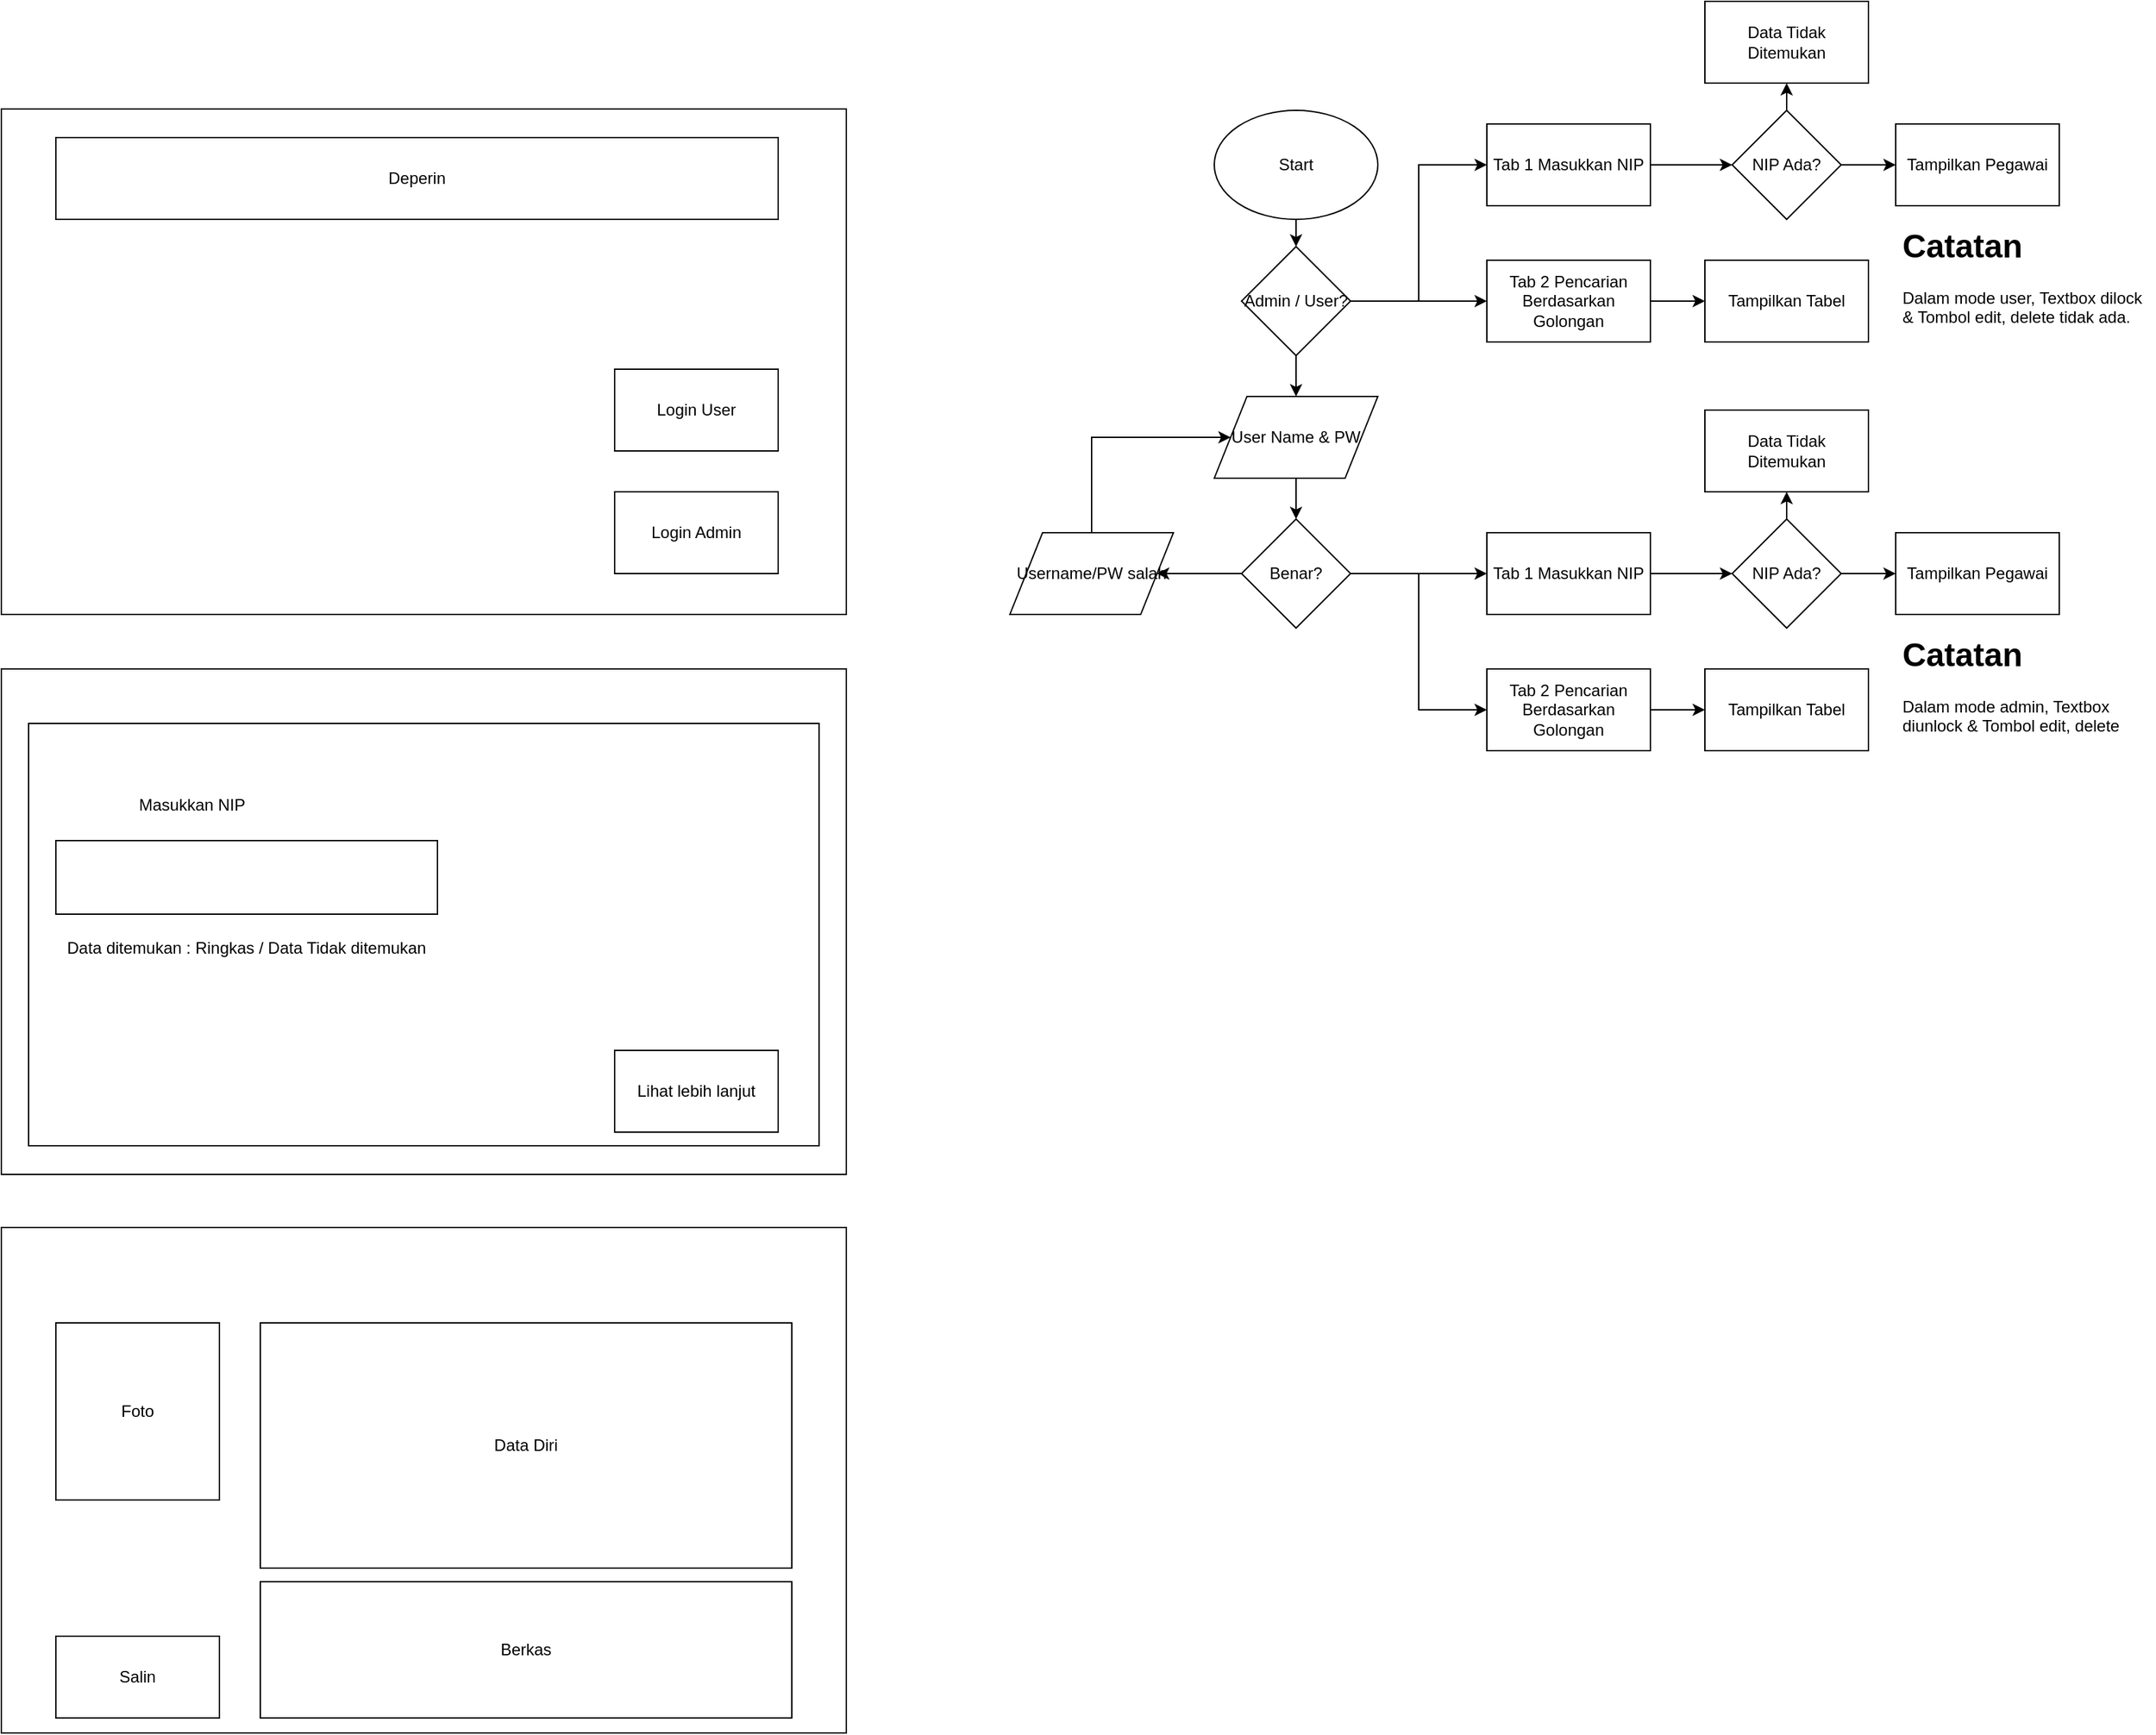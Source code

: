 <mxfile version="12.2.6" type="github" pages="1">
  <diagram id="IxQfPc7F_UO6F6g6hVzl" name="Page-1">
    <mxGraphModel dx="2165" dy="1863" grid="1" gridSize="10" guides="1" tooltips="1" connect="1" arrows="1" fold="1" page="1" pageScale="1" pageWidth="850" pageHeight="1100" math="0" shadow="0">
      <root>
        <mxCell id="0"/>
        <mxCell id="1" parent="0"/>
        <mxCell id="W3dB_EEzSe2LfcszyW_G-15" style="edgeStyle=orthogonalEdgeStyle;rounded=0;orthogonalLoop=1;jettySize=auto;html=1;exitX=0.5;exitY=1;exitDx=0;exitDy=0;entryX=0.5;entryY=0;entryDx=0;entryDy=0;" parent="1" source="W3dB_EEzSe2LfcszyW_G-1" target="W3dB_EEzSe2LfcszyW_G-2" edge="1">
          <mxGeometry relative="1" as="geometry"/>
        </mxCell>
        <mxCell id="W3dB_EEzSe2LfcszyW_G-1" value="Start" style="ellipse;whiteSpace=wrap;html=1;" parent="1" vertex="1">
          <mxGeometry x="40" width="120" height="80" as="geometry"/>
        </mxCell>
        <mxCell id="W3dB_EEzSe2LfcszyW_G-11" style="edgeStyle=orthogonalEdgeStyle;rounded=0;orthogonalLoop=1;jettySize=auto;html=1;exitX=1;exitY=0.5;exitDx=0;exitDy=0;entryX=0;entryY=0.5;entryDx=0;entryDy=0;" parent="1" source="W3dB_EEzSe2LfcszyW_G-2" target="W3dB_EEzSe2LfcszyW_G-3" edge="1">
          <mxGeometry relative="1" as="geometry"/>
        </mxCell>
        <mxCell id="W3dB_EEzSe2LfcszyW_G-12" style="edgeStyle=orthogonalEdgeStyle;rounded=0;orthogonalLoop=1;jettySize=auto;html=1;exitX=1;exitY=0.5;exitDx=0;exitDy=0;" parent="1" source="W3dB_EEzSe2LfcszyW_G-2" target="W3dB_EEzSe2LfcszyW_G-4" edge="1">
          <mxGeometry relative="1" as="geometry"/>
        </mxCell>
        <mxCell id="W3dB_EEzSe2LfcszyW_G-17" style="edgeStyle=orthogonalEdgeStyle;rounded=0;orthogonalLoop=1;jettySize=auto;html=1;exitX=0.5;exitY=1;exitDx=0;exitDy=0;entryX=0.5;entryY=0;entryDx=0;entryDy=0;" parent="1" source="W3dB_EEzSe2LfcszyW_G-2" target="W3dB_EEzSe2LfcszyW_G-16" edge="1">
          <mxGeometry relative="1" as="geometry"/>
        </mxCell>
        <mxCell id="W3dB_EEzSe2LfcszyW_G-2" value="Admin / User?" style="rhombus;whiteSpace=wrap;html=1;" parent="1" vertex="1">
          <mxGeometry x="60" y="100" width="80" height="80" as="geometry"/>
        </mxCell>
        <mxCell id="W3dB_EEzSe2LfcszyW_G-6" style="edgeStyle=orthogonalEdgeStyle;rounded=0;orthogonalLoop=1;jettySize=auto;html=1;exitX=1;exitY=0.5;exitDx=0;exitDy=0;entryX=0;entryY=0.5;entryDx=0;entryDy=0;" parent="1" source="W3dB_EEzSe2LfcszyW_G-3" target="W3dB_EEzSe2LfcszyW_G-5" edge="1">
          <mxGeometry relative="1" as="geometry"/>
        </mxCell>
        <mxCell id="W3dB_EEzSe2LfcszyW_G-3" value="Tab 1 Masukkan NIP" style="rounded=0;whiteSpace=wrap;html=1;" parent="1" vertex="1">
          <mxGeometry x="240" y="10" width="120" height="60" as="geometry"/>
        </mxCell>
        <mxCell id="W3dB_EEzSe2LfcszyW_G-13" style="edgeStyle=orthogonalEdgeStyle;rounded=0;orthogonalLoop=1;jettySize=auto;html=1;exitX=1;exitY=0.5;exitDx=0;exitDy=0;" parent="1" source="W3dB_EEzSe2LfcszyW_G-4" target="W3dB_EEzSe2LfcszyW_G-10" edge="1">
          <mxGeometry relative="1" as="geometry"/>
        </mxCell>
        <mxCell id="W3dB_EEzSe2LfcszyW_G-4" value="Tab 2 Pencarian Berdasarkan Golongan" style="rounded=0;whiteSpace=wrap;html=1;" parent="1" vertex="1">
          <mxGeometry x="240" y="110" width="120" height="60" as="geometry"/>
        </mxCell>
        <mxCell id="W3dB_EEzSe2LfcszyW_G-8" style="edgeStyle=orthogonalEdgeStyle;rounded=0;orthogonalLoop=1;jettySize=auto;html=1;exitX=0.5;exitY=0;exitDx=0;exitDy=0;entryX=0.5;entryY=1;entryDx=0;entryDy=0;" parent="1" source="W3dB_EEzSe2LfcszyW_G-5" target="W3dB_EEzSe2LfcszyW_G-7" edge="1">
          <mxGeometry relative="1" as="geometry"/>
        </mxCell>
        <mxCell id="W3dB_EEzSe2LfcszyW_G-14" style="edgeStyle=orthogonalEdgeStyle;rounded=0;orthogonalLoop=1;jettySize=auto;html=1;exitX=1;exitY=0.5;exitDx=0;exitDy=0;" parent="1" source="W3dB_EEzSe2LfcszyW_G-5" target="W3dB_EEzSe2LfcszyW_G-9" edge="1">
          <mxGeometry relative="1" as="geometry"/>
        </mxCell>
        <mxCell id="W3dB_EEzSe2LfcszyW_G-5" value="NIP Ada?" style="rhombus;whiteSpace=wrap;html=1;" parent="1" vertex="1">
          <mxGeometry x="420" width="80" height="80" as="geometry"/>
        </mxCell>
        <mxCell id="W3dB_EEzSe2LfcszyW_G-7" value="Data Tidak Ditemukan" style="rounded=0;whiteSpace=wrap;html=1;" parent="1" vertex="1">
          <mxGeometry x="400" y="-80" width="120" height="60" as="geometry"/>
        </mxCell>
        <mxCell id="W3dB_EEzSe2LfcszyW_G-9" value="Tampilkan Pegawai" style="rounded=0;whiteSpace=wrap;html=1;" parent="1" vertex="1">
          <mxGeometry x="540" y="10" width="120" height="60" as="geometry"/>
        </mxCell>
        <mxCell id="W3dB_EEzSe2LfcszyW_G-10" value="Tampilkan Tabel" style="rounded=0;whiteSpace=wrap;html=1;" parent="1" vertex="1">
          <mxGeometry x="400" y="110" width="120" height="60" as="geometry"/>
        </mxCell>
        <mxCell id="W3dB_EEzSe2LfcszyW_G-22" style="edgeStyle=orthogonalEdgeStyle;rounded=0;orthogonalLoop=1;jettySize=auto;html=1;exitX=0.5;exitY=1;exitDx=0;exitDy=0;entryX=0.5;entryY=0;entryDx=0;entryDy=0;" parent="1" source="W3dB_EEzSe2LfcszyW_G-16" target="W3dB_EEzSe2LfcszyW_G-18" edge="1">
          <mxGeometry relative="1" as="geometry"/>
        </mxCell>
        <mxCell id="W3dB_EEzSe2LfcszyW_G-16" value="User Name &amp;amp; PW" style="shape=parallelogram;perimeter=parallelogramPerimeter;whiteSpace=wrap;html=1;" parent="1" vertex="1">
          <mxGeometry x="40" y="210" width="120" height="60" as="geometry"/>
        </mxCell>
        <mxCell id="W3dB_EEzSe2LfcszyW_G-20" style="edgeStyle=orthogonalEdgeStyle;rounded=0;orthogonalLoop=1;jettySize=auto;html=1;exitX=0;exitY=0.5;exitDx=0;exitDy=0;" parent="1" source="W3dB_EEzSe2LfcszyW_G-18" target="W3dB_EEzSe2LfcszyW_G-19" edge="1">
          <mxGeometry relative="1" as="geometry"/>
        </mxCell>
        <mxCell id="W3dB_EEzSe2LfcszyW_G-38" style="edgeStyle=orthogonalEdgeStyle;rounded=0;orthogonalLoop=1;jettySize=auto;html=1;exitX=1;exitY=0.5;exitDx=0;exitDy=0;entryX=0;entryY=0.5;entryDx=0;entryDy=0;" parent="1" source="W3dB_EEzSe2LfcszyW_G-18" target="W3dB_EEzSe2LfcszyW_G-26" edge="1">
          <mxGeometry relative="1" as="geometry"/>
        </mxCell>
        <mxCell id="W3dB_EEzSe2LfcszyW_G-39" style="edgeStyle=orthogonalEdgeStyle;rounded=0;orthogonalLoop=1;jettySize=auto;html=1;exitX=1;exitY=0.5;exitDx=0;exitDy=0;entryX=0;entryY=0.5;entryDx=0;entryDy=0;" parent="1" source="W3dB_EEzSe2LfcszyW_G-18" target="W3dB_EEzSe2LfcszyW_G-28" edge="1">
          <mxGeometry relative="1" as="geometry"/>
        </mxCell>
        <mxCell id="W3dB_EEzSe2LfcszyW_G-18" value="Benar?" style="rhombus;whiteSpace=wrap;html=1;" parent="1" vertex="1">
          <mxGeometry x="60" y="300" width="80" height="80" as="geometry"/>
        </mxCell>
        <mxCell id="W3dB_EEzSe2LfcszyW_G-21" style="edgeStyle=orthogonalEdgeStyle;rounded=0;orthogonalLoop=1;jettySize=auto;html=1;exitX=0.5;exitY=0;exitDx=0;exitDy=0;entryX=0;entryY=0.5;entryDx=0;entryDy=0;" parent="1" source="W3dB_EEzSe2LfcszyW_G-19" target="W3dB_EEzSe2LfcszyW_G-16" edge="1">
          <mxGeometry relative="1" as="geometry">
            <Array as="points">
              <mxPoint x="-50" y="240"/>
            </Array>
          </mxGeometry>
        </mxCell>
        <mxCell id="W3dB_EEzSe2LfcszyW_G-19" value="Username/PW salah" style="shape=parallelogram;perimeter=parallelogramPerimeter;whiteSpace=wrap;html=1;" parent="1" vertex="1">
          <mxGeometry x="-110" y="310" width="120" height="60" as="geometry"/>
        </mxCell>
        <mxCell id="W3dB_EEzSe2LfcszyW_G-23" value="&lt;h1&gt;Catatan&lt;/h1&gt;&lt;p&gt;Dalam mode user, Textbox dilock &amp;amp; Tombol edit, delete tidak ada.&lt;/p&gt;" style="text;html=1;strokeColor=none;fillColor=none;spacing=5;spacingTop=-20;whiteSpace=wrap;overflow=hidden;rounded=0;" parent="1" vertex="1">
          <mxGeometry x="540" y="80" width="190" height="80" as="geometry"/>
        </mxCell>
        <mxCell id="W3dB_EEzSe2LfcszyW_G-25" style="edgeStyle=orthogonalEdgeStyle;rounded=0;orthogonalLoop=1;jettySize=auto;html=1;exitX=1;exitY=0.5;exitDx=0;exitDy=0;entryX=0;entryY=0.5;entryDx=0;entryDy=0;" parent="1" source="W3dB_EEzSe2LfcszyW_G-26" target="W3dB_EEzSe2LfcszyW_G-31" edge="1">
          <mxGeometry relative="1" as="geometry"/>
        </mxCell>
        <mxCell id="W3dB_EEzSe2LfcszyW_G-26" value="Tab 1 Masukkan NIP" style="rounded=0;whiteSpace=wrap;html=1;" parent="1" vertex="1">
          <mxGeometry x="240" y="310" width="120" height="60" as="geometry"/>
        </mxCell>
        <mxCell id="W3dB_EEzSe2LfcszyW_G-27" style="edgeStyle=orthogonalEdgeStyle;rounded=0;orthogonalLoop=1;jettySize=auto;html=1;exitX=1;exitY=0.5;exitDx=0;exitDy=0;" parent="1" source="W3dB_EEzSe2LfcszyW_G-28" target="W3dB_EEzSe2LfcszyW_G-34" edge="1">
          <mxGeometry relative="1" as="geometry"/>
        </mxCell>
        <mxCell id="W3dB_EEzSe2LfcszyW_G-28" value="Tab 2 Pencarian Berdasarkan Golongan" style="rounded=0;whiteSpace=wrap;html=1;" parent="1" vertex="1">
          <mxGeometry x="240" y="410" width="120" height="60" as="geometry"/>
        </mxCell>
        <mxCell id="W3dB_EEzSe2LfcszyW_G-29" style="edgeStyle=orthogonalEdgeStyle;rounded=0;orthogonalLoop=1;jettySize=auto;html=1;exitX=0.5;exitY=0;exitDx=0;exitDy=0;entryX=0.5;entryY=1;entryDx=0;entryDy=0;" parent="1" source="W3dB_EEzSe2LfcszyW_G-31" target="W3dB_EEzSe2LfcszyW_G-32" edge="1">
          <mxGeometry relative="1" as="geometry"/>
        </mxCell>
        <mxCell id="W3dB_EEzSe2LfcszyW_G-30" style="edgeStyle=orthogonalEdgeStyle;rounded=0;orthogonalLoop=1;jettySize=auto;html=1;exitX=1;exitY=0.5;exitDx=0;exitDy=0;" parent="1" source="W3dB_EEzSe2LfcszyW_G-31" target="W3dB_EEzSe2LfcszyW_G-33" edge="1">
          <mxGeometry relative="1" as="geometry"/>
        </mxCell>
        <mxCell id="W3dB_EEzSe2LfcszyW_G-31" value="NIP Ada?" style="rhombus;whiteSpace=wrap;html=1;" parent="1" vertex="1">
          <mxGeometry x="420" y="300" width="80" height="80" as="geometry"/>
        </mxCell>
        <mxCell id="W3dB_EEzSe2LfcszyW_G-32" value="Data Tidak Ditemukan" style="rounded=0;whiteSpace=wrap;html=1;" parent="1" vertex="1">
          <mxGeometry x="400" y="220" width="120" height="60" as="geometry"/>
        </mxCell>
        <mxCell id="W3dB_EEzSe2LfcszyW_G-33" value="Tampilkan Pegawai" style="rounded=0;whiteSpace=wrap;html=1;" parent="1" vertex="1">
          <mxGeometry x="540" y="310" width="120" height="60" as="geometry"/>
        </mxCell>
        <mxCell id="W3dB_EEzSe2LfcszyW_G-34" value="Tampilkan Tabel" style="rounded=0;whiteSpace=wrap;html=1;" parent="1" vertex="1">
          <mxGeometry x="400" y="410" width="120" height="60" as="geometry"/>
        </mxCell>
        <mxCell id="W3dB_EEzSe2LfcszyW_G-35" value="&lt;h1&gt;Catatan&lt;/h1&gt;&lt;p&gt;Dalam mode admin, Textbox diunlock &amp;amp; Tombol edit, delete muncul.&lt;/p&gt;" style="text;html=1;strokeColor=none;fillColor=none;spacing=5;spacingTop=-20;whiteSpace=wrap;overflow=hidden;rounded=0;" parent="1" vertex="1">
          <mxGeometry x="540" y="380" width="190" height="80" as="geometry"/>
        </mxCell>
        <mxCell id="XTJIn6ejqTolkgEIAv3m-2" value="" style="rounded=0;whiteSpace=wrap;html=1;" vertex="1" parent="1">
          <mxGeometry x="-850" y="-1" width="620" height="371" as="geometry"/>
        </mxCell>
        <mxCell id="XTJIn6ejqTolkgEIAv3m-4" value="Deperin" style="rounded=0;whiteSpace=wrap;html=1;" vertex="1" parent="1">
          <mxGeometry x="-810" y="20" width="530" height="60" as="geometry"/>
        </mxCell>
        <mxCell id="XTJIn6ejqTolkgEIAv3m-5" value="Login User" style="rounded=0;whiteSpace=wrap;html=1;" vertex="1" parent="1">
          <mxGeometry x="-400" y="190" width="120" height="60" as="geometry"/>
        </mxCell>
        <mxCell id="XTJIn6ejqTolkgEIAv3m-6" value="Login Admin" style="rounded=0;whiteSpace=wrap;html=1;" vertex="1" parent="1">
          <mxGeometry x="-400" y="280" width="120" height="60" as="geometry"/>
        </mxCell>
        <mxCell id="XTJIn6ejqTolkgEIAv3m-7" value="" style="rounded=0;whiteSpace=wrap;html=1;" vertex="1" parent="1">
          <mxGeometry x="-850" y="410" width="620" height="371" as="geometry"/>
        </mxCell>
        <mxCell id="XTJIn6ejqTolkgEIAv3m-10" value="" style="rounded=0;whiteSpace=wrap;html=1;" vertex="1" parent="1">
          <mxGeometry x="-830" y="450" width="580" height="310" as="geometry"/>
        </mxCell>
        <mxCell id="XTJIn6ejqTolkgEIAv3m-11" value="" style="rounded=0;whiteSpace=wrap;html=1;" vertex="1" parent="1">
          <mxGeometry x="-810" y="536" width="280" height="54" as="geometry"/>
        </mxCell>
        <mxCell id="XTJIn6ejqTolkgEIAv3m-12" value="Masukkan NIP" style="text;html=1;strokeColor=none;fillColor=none;align=center;verticalAlign=middle;whiteSpace=wrap;rounded=0;" vertex="1" parent="1">
          <mxGeometry x="-810" y="500" width="200" height="20" as="geometry"/>
        </mxCell>
        <mxCell id="XTJIn6ejqTolkgEIAv3m-13" value="Data ditemukan : Ringkas / Data Tidak ditemukan" style="text;html=1;strokeColor=none;fillColor=none;align=center;verticalAlign=middle;whiteSpace=wrap;rounded=0;" vertex="1" parent="1">
          <mxGeometry x="-810" y="605" width="280" height="20" as="geometry"/>
        </mxCell>
        <mxCell id="XTJIn6ejqTolkgEIAv3m-14" value="Lihat lebih lanjut" style="rounded=0;whiteSpace=wrap;html=1;" vertex="1" parent="1">
          <mxGeometry x="-400" y="690" width="120" height="60" as="geometry"/>
        </mxCell>
        <mxCell id="XTJIn6ejqTolkgEIAv3m-16" value="" style="rounded=0;whiteSpace=wrap;html=1;" vertex="1" parent="1">
          <mxGeometry x="-850" y="820" width="620" height="371" as="geometry"/>
        </mxCell>
        <mxCell id="XTJIn6ejqTolkgEIAv3m-17" value="Foto" style="rounded=0;whiteSpace=wrap;html=1;" vertex="1" parent="1">
          <mxGeometry x="-810" y="890" width="120" height="130" as="geometry"/>
        </mxCell>
        <mxCell id="XTJIn6ejqTolkgEIAv3m-18" value="Data Diri" style="rounded=0;whiteSpace=wrap;html=1;" vertex="1" parent="1">
          <mxGeometry x="-660" y="890" width="390" height="180" as="geometry"/>
        </mxCell>
        <mxCell id="XTJIn6ejqTolkgEIAv3m-19" value="Berkas" style="rounded=0;whiteSpace=wrap;html=1;" vertex="1" parent="1">
          <mxGeometry x="-660" y="1080" width="390" height="100" as="geometry"/>
        </mxCell>
        <mxCell id="XTJIn6ejqTolkgEIAv3m-20" value="Salin" style="rounded=0;whiteSpace=wrap;html=1;" vertex="1" parent="1">
          <mxGeometry x="-810" y="1120" width="120" height="60" as="geometry"/>
        </mxCell>
      </root>
    </mxGraphModel>
  </diagram>
</mxfile>
